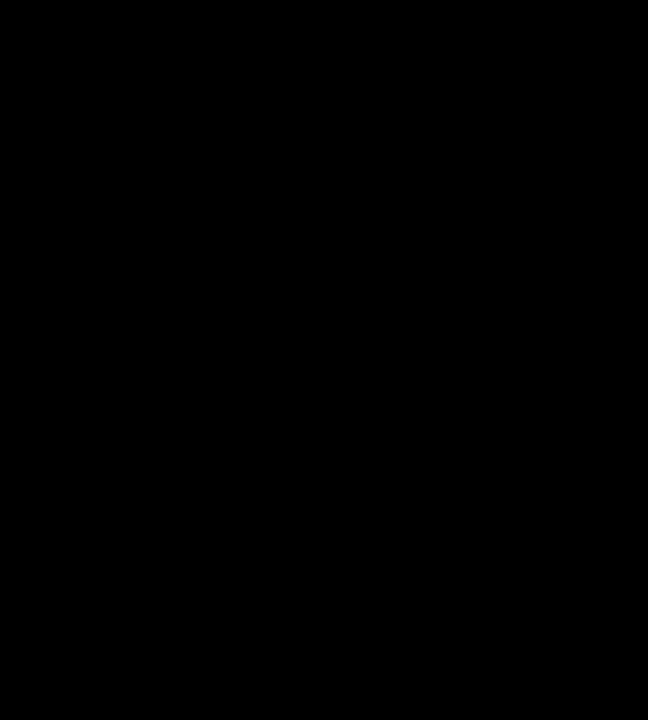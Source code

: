 # set terminal pngcairo size 600,400
set output "finished_and_invalid_rate.eps"

set terminal postscript eps enhanced color font 'Times-Roman,18' size 9,10

set multiplot layout 4,1 

######################################

set title "Finished rate for 5 to 10 nodes"

set grid ytics lc rgb "black" lw 1.5 lt 0.1
set grid xtics lc rgb "black" lw 1.5 lt 0.1


set xlabel "Input TPS"
set ylabel "Finished TPS"

# set yrange [0 to 2500]
set xtics ("200" 200, "400" 400, "600" 600, "800" 800, "1000" 1000, "1200" 1200, "1400" 1400, "1600" 1600, "2000" 2000, "2500" 2500)

set key at graph 0.25, 0.95

#csv settings:
set datafile separator ","


$data << EOD
200,129.9,125,121.6,120.9
400,320.2,318.5,321.2,321.3
600,387.6,388.7,394,395.8
800,442.3,443.6,463.8,476
1000,563.3,675.5,753,714.3
1200,777.4,834.6,855.4,902.4
1400,774,881.4,861.6,817
1600,682,776.2,777.9,939
2000,630.8,767.1,811.3,728.1
2500,544.6,626.8,763.7,736
EOD

plot "$data" using 1:2 with linespoints lw 2 title "5 nodes", \
    "$data" using 1:3 with linespoints lw 2 title "7 nodes", \
    "$data" using 1:4 with linespoints lw 2 title "9 nodes", \
    "$data" using 1:5 with linespoints lw 2 title "10 nodes"
unset key 


######################################

set title "Invalid rate for 5 to 10 nodes"

set grid ytics lc rgb "black" lw 1.5 lt 0.1
set grid xtics lc rgb "black" lw 1.5 lt 0.1


set xlabel "Input TPS"
set ylabel "Invalid TPS"

# set yrange [0 to 2500]
set xtics ("200" 200, "400" 400, "600" 600, "800" 800, "1000" 1000, "1200" 1200, "1400" 1400, "1600" 1600, "2000" 2000, "2500" 2500)

set key at graph 0.25, 0.95

#csv settings:
set datafile separator ","

$data << EOD
200,0,0,0,0
400,0,0,0,0
600,0,0,0,0
800,0,0,0,0.3
1000,0,1.1,2.8,2.1
1200,3.7,7,7.4,9.3
1400,5.8,7.2,9,6.9
1600,5,6.6,8,12.1
2000,1.3,7.9,8.8,6.6
2500,0.8,4.6,6.4,5.8
EOD

plot "$data" using 1:2 with linespoints lw 2 title "5 nodes", \
    "$data" using 1:3 with linespoints lw 2 title "7 nodes", \
    "$data" using 1:4 with linespoints lw 2 title "9 nodes", \
    "$data" using 1:5 with linespoints lw 2 title "10 nodes"


######################################

set title "Finished rate variance for 5 to 10 nodes"

set grid ytics lc rgb "black" lw 1.5 lt 0.1
set grid xtics lc rgb "black" lw 1.5 lt 0.1


set xlabel "Input TPS"
set ylabel "Finished Rate Variance"

# set yrange [0 to 2500]
set xtics ("200" 200, "400" 400, "600" 600, "800" 800, "1000" 1000, "1200" 1200, "1400" 1400, "1600" 1600, "2000" 2000, "2500" 2500)

set key at graph 0.25, 0.95

#csv settings:
set datafile separator ","

$data << EOD
200,13625.1,12685.7,12146.5,12023.2
400,160784.2,162361,163510.1,163522.3
600,336682.5,340711.4,346612.7,346336.7
800,529533.1,541444.4,569816,639358.6
1000,882013.6,1136822.7,1277317.5,1165240.2
1200,1454155.4,1527706.2,1451325.2,1503156.4
1400,1418642.5,1595332.3,1510776.9,1320889.7
1600,1259843.6,1347674,1242400,1690867.6
2000,1086383.1,1327598.4,1477678.8,1216336.5
2500,871805.8,1011058.4,1273422.8,1174852.8
EOD

plot "$data" using 1:2 with linespoints lw 2 title "5 nodes", \
    "$data" using 1:3 with linespoints lw 2 title "7 nodes", \
    "$data" using 1:4 with linespoints lw 2 title "9 nodes", \
    "$data" using 1:5 with linespoints lw 2 title "10 nodes"



######################################

set title "Max finished rate for 5 to 10 nodes"

set grid ytics lc rgb "black" lw 1.5 lt 0.1
set grid xtics lc rgb "black" lw 1.5 lt 0.1


set xlabel "Input TPS"
set ylabel "Max Finished Rate"

# set yrange [0 to 2500]
set xtics ("200" 200, "400" 400, "600" 600, "800" 800, "1000" 1000, "1200" 1200, "1400" 1400, "1600" 1600, "2000" 2000, "2500" 2500)

set key at graph 0.25, 0.95

#csv settings:
set datafile separator ","

$data << EOD
200,262.8,247.3,245.7,241.2
400,934.4,940.9,951,956.4
600,1500.2,1545.1,1565.6,1556.6
800,2138,2153.4,2199.2,2438.4
1000,2946.3,3085.2,3363.2,3225.3
1200,3441.4,3684.2,3519.6,3674.7
1400,3480.6,3796.5,3725.3,3400.8
1600,3375.9,3402.8,3206.9,3818.7
2000,3092.5,3409.8,3609.6,3449.7
2500,2926.5,3013.1,3234.7,3168.2

EOD

plot "$data" using 1:2 with linespoints lw 2 title "5 nodes", \
    "$data" using 1:3 with linespoints lw 2 title "7 nodes", \
    "$data" using 1:4 with linespoints lw 2 title "9 nodes", \
    "$data" using 1:5 with linespoints lw 2 title "10 nodes"



######################################


unset multiplot 
